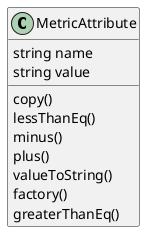 @startuml

class "MetricAttribute" as Model {
 string name
 string value

 copy()
 lessThanEq()
 minus()
 plus()
 valueToString()
 factory()
 greaterThanEq()
 
}



@enduml
